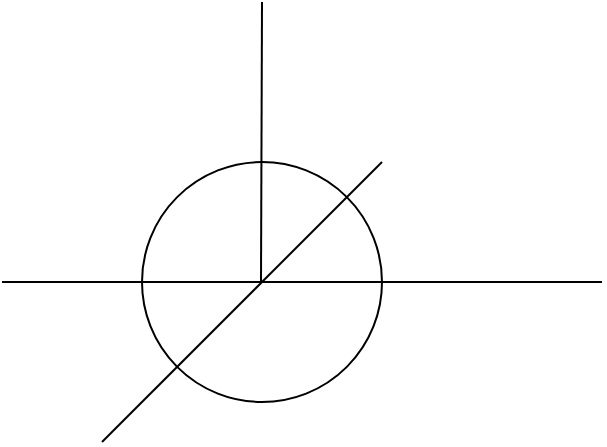 <mxfile version="26.2.9">
  <diagram name="第 1 页" id="LeHF-Duk00YqfWpQOEcl">
    <mxGraphModel dx="948" dy="563" grid="1" gridSize="10" guides="1" tooltips="1" connect="1" arrows="1" fold="1" page="1" pageScale="1" pageWidth="827" pageHeight="1169" math="0" shadow="0">
      <root>
        <mxCell id="0" />
        <mxCell id="1" parent="0" />
        <mxCell id="ZCoVLuQZG-VMDDXFzoyv-9" value="" style="ellipse;whiteSpace=wrap;html=1;aspect=fixed;" vertex="1" parent="1">
          <mxGeometry x="280" y="200" width="120" height="120" as="geometry" />
        </mxCell>
        <mxCell id="ZCoVLuQZG-VMDDXFzoyv-22" value="" style="endArrow=none;html=1;rounded=0;" edge="1" parent="1">
          <mxGeometry width="50" height="50" relative="1" as="geometry">
            <mxPoint x="210" y="260" as="sourcePoint" />
            <mxPoint x="510" y="260" as="targetPoint" />
          </mxGeometry>
        </mxCell>
        <mxCell id="ZCoVLuQZG-VMDDXFzoyv-25" value="" style="endArrow=none;html=1;rounded=0;" edge="1" parent="1">
          <mxGeometry width="50" height="50" relative="1" as="geometry">
            <mxPoint x="339.5" y="260" as="sourcePoint" />
            <mxPoint x="340" y="120" as="targetPoint" />
          </mxGeometry>
        </mxCell>
        <mxCell id="ZCoVLuQZG-VMDDXFzoyv-26" value="" style="endArrow=none;html=1;rounded=0;" edge="1" parent="1">
          <mxGeometry width="50" height="50" relative="1" as="geometry">
            <mxPoint x="260" y="340" as="sourcePoint" />
            <mxPoint x="400" y="200" as="targetPoint" />
          </mxGeometry>
        </mxCell>
      </root>
    </mxGraphModel>
  </diagram>
</mxfile>
